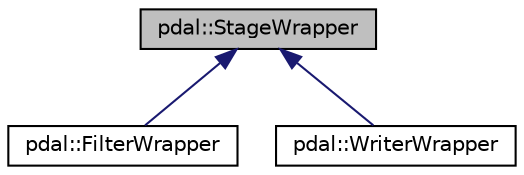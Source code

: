 digraph "pdal::StageWrapper"
{
  edge [fontname="Helvetica",fontsize="10",labelfontname="Helvetica",labelfontsize="10"];
  node [fontname="Helvetica",fontsize="10",shape=record];
  Node1 [label="pdal::StageWrapper",height=0.2,width=0.4,color="black", fillcolor="grey75", style="filled", fontcolor="black"];
  Node1 -> Node2 [dir="back",color="midnightblue",fontsize="10",style="solid",fontname="Helvetica"];
  Node2 [label="pdal::FilterWrapper",height=0.2,width=0.4,color="black", fillcolor="white", style="filled",URL="$classpdal_1_1FilterWrapper.html"];
  Node1 -> Node3 [dir="back",color="midnightblue",fontsize="10",style="solid",fontname="Helvetica"];
  Node3 [label="pdal::WriterWrapper",height=0.2,width=0.4,color="black", fillcolor="white", style="filled",URL="$classpdal_1_1WriterWrapper.html"];
}
